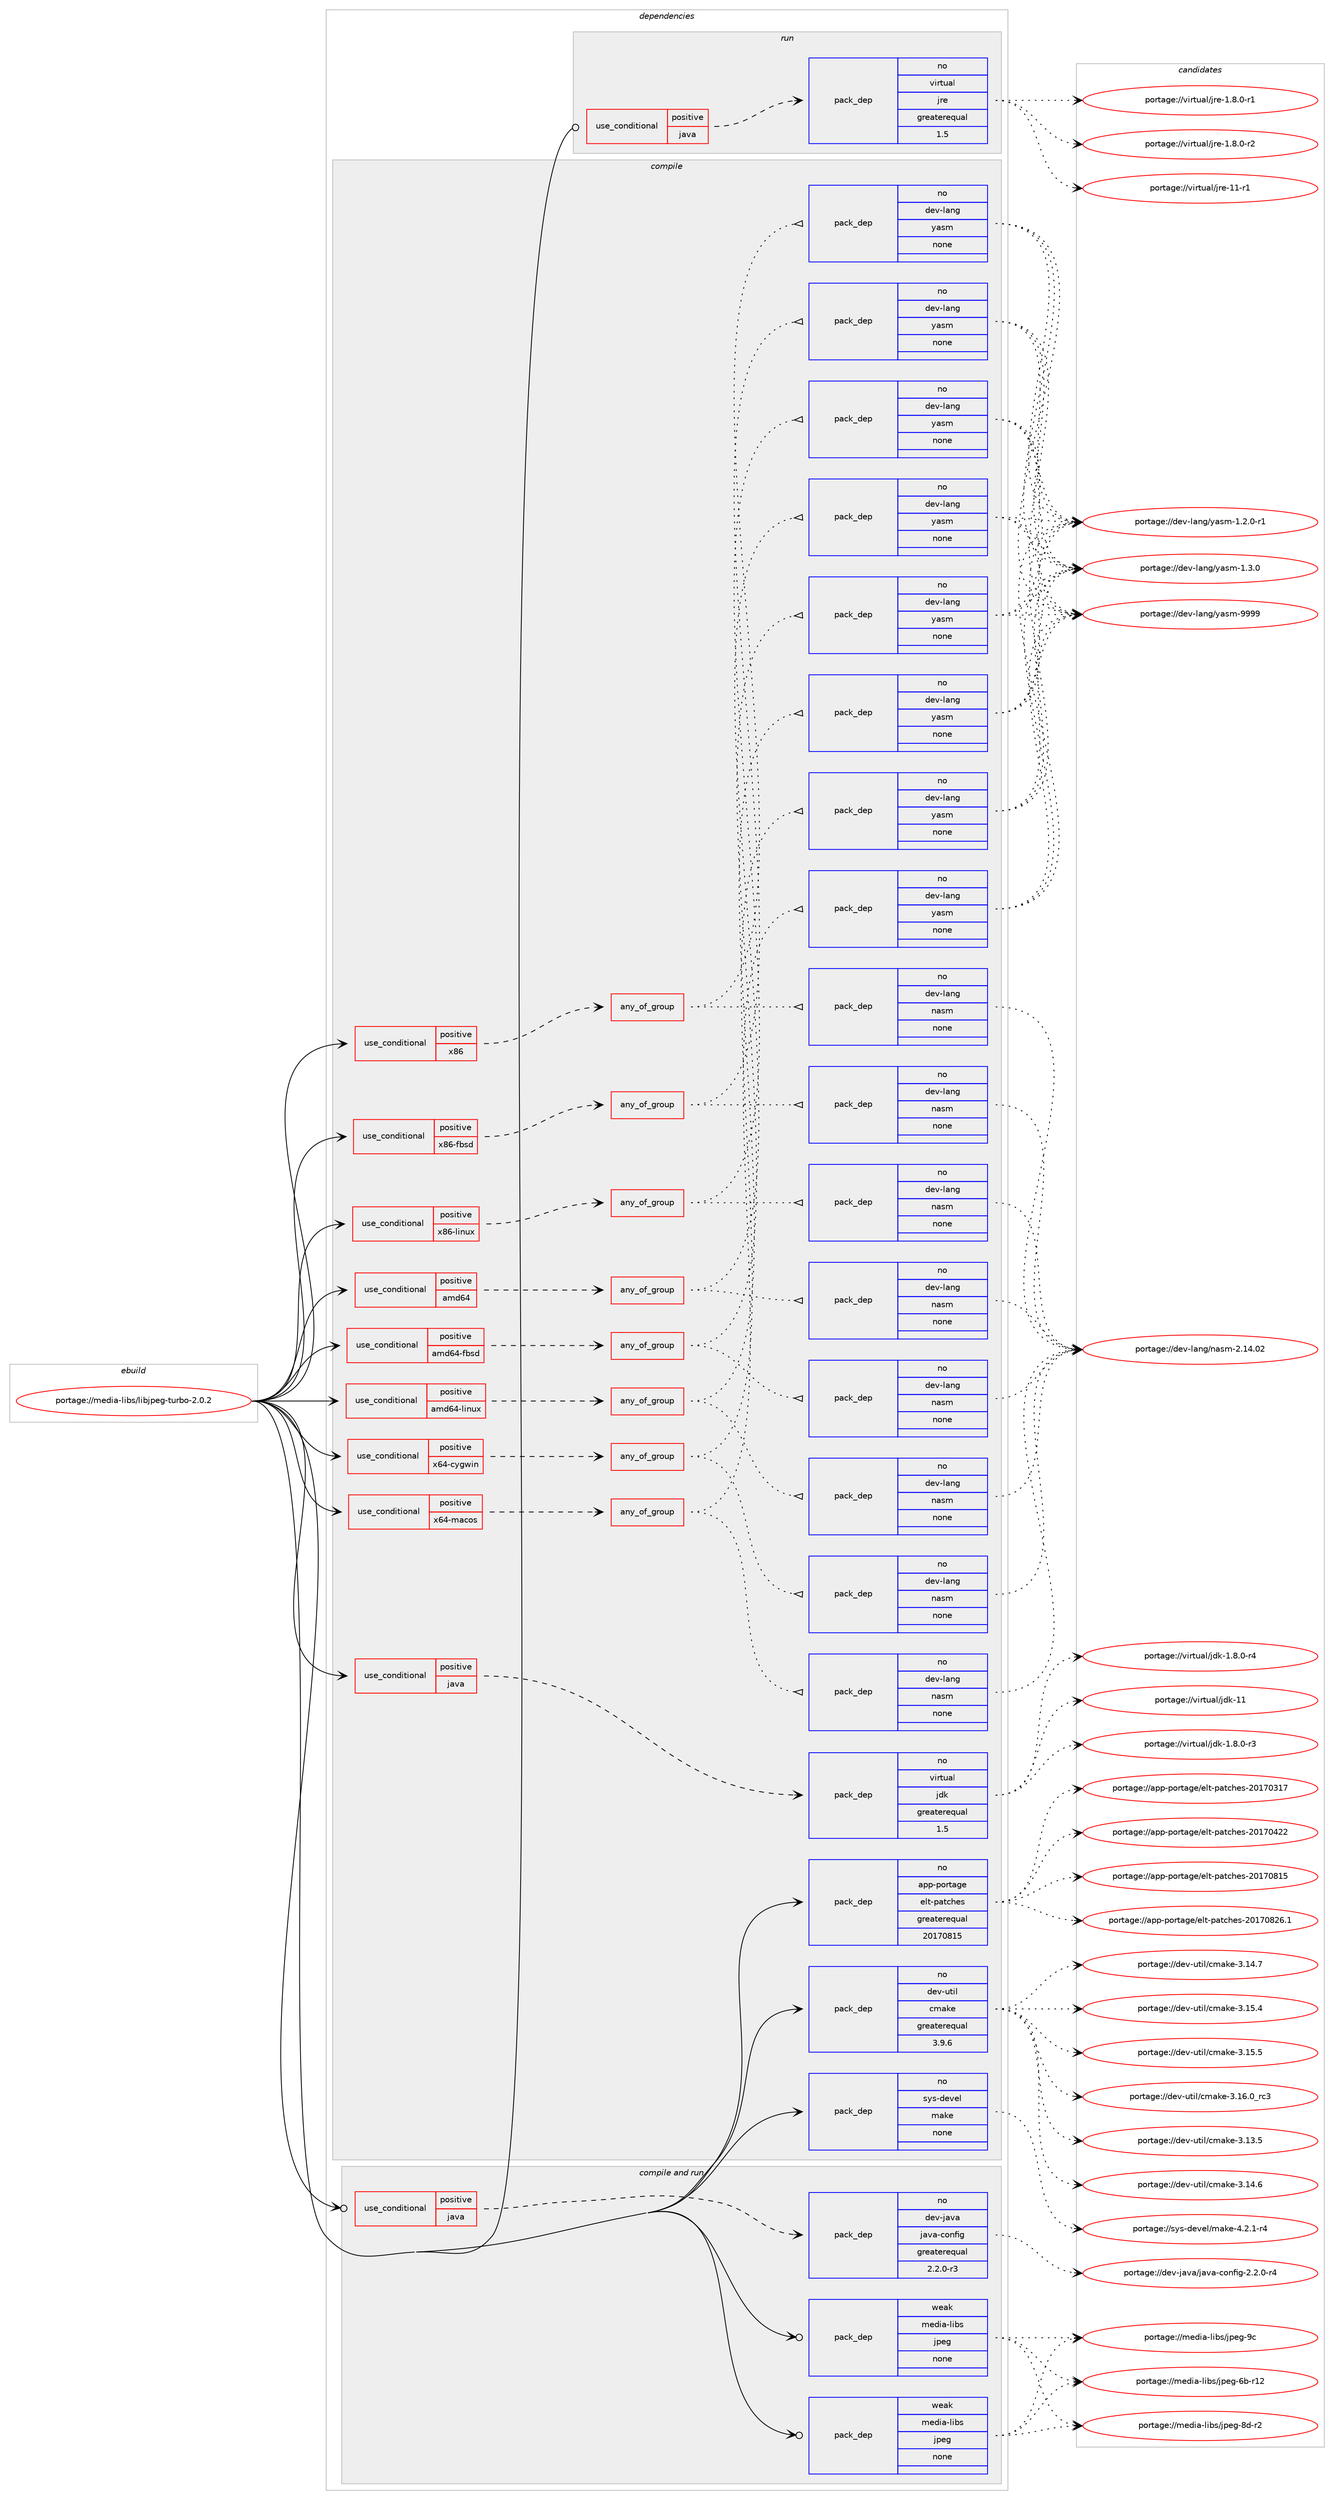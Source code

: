 digraph prolog {

# *************
# Graph options
# *************

newrank=true;
concentrate=true;
compound=true;
graph [rankdir=LR,fontname=Helvetica,fontsize=10,ranksep=1.5];#, ranksep=2.5, nodesep=0.2];
edge  [arrowhead=vee];
node  [fontname=Helvetica,fontsize=10];

# **********
# The ebuild
# **********

subgraph cluster_leftcol {
color=gray;
rank=same;
label=<<i>ebuild</i>>;
id [label="portage://media-libs/libjpeg-turbo-2.0.2", color=red, width=4, href="../media-libs/libjpeg-turbo-2.0.2.svg"];
}

# ****************
# The dependencies
# ****************

subgraph cluster_midcol {
color=gray;
label=<<i>dependencies</i>>;
subgraph cluster_compile {
fillcolor="#eeeeee";
style=filled;
label=<<i>compile</i>>;
subgraph cond80168 {
dependency321026 [label=<<TABLE BORDER="0" CELLBORDER="1" CELLSPACING="0" CELLPADDING="4"><TR><TD ROWSPAN="3" CELLPADDING="10">use_conditional</TD></TR><TR><TD>positive</TD></TR><TR><TD>amd64</TD></TR></TABLE>>, shape=none, color=red];
subgraph any5083 {
dependency321027 [label=<<TABLE BORDER="0" CELLBORDER="1" CELLSPACING="0" CELLPADDING="4"><TR><TD CELLPADDING="10">any_of_group</TD></TR></TABLE>>, shape=none, color=red];subgraph pack235642 {
dependency321028 [label=<<TABLE BORDER="0" CELLBORDER="1" CELLSPACING="0" CELLPADDING="4" WIDTH="220"><TR><TD ROWSPAN="6" CELLPADDING="30">pack_dep</TD></TR><TR><TD WIDTH="110">no</TD></TR><TR><TD>dev-lang</TD></TR><TR><TD>nasm</TD></TR><TR><TD>none</TD></TR><TR><TD></TD></TR></TABLE>>, shape=none, color=blue];
}
dependency321027:e -> dependency321028:w [weight=20,style="dotted",arrowhead="oinv"];
subgraph pack235643 {
dependency321029 [label=<<TABLE BORDER="0" CELLBORDER="1" CELLSPACING="0" CELLPADDING="4" WIDTH="220"><TR><TD ROWSPAN="6" CELLPADDING="30">pack_dep</TD></TR><TR><TD WIDTH="110">no</TD></TR><TR><TD>dev-lang</TD></TR><TR><TD>yasm</TD></TR><TR><TD>none</TD></TR><TR><TD></TD></TR></TABLE>>, shape=none, color=blue];
}
dependency321027:e -> dependency321029:w [weight=20,style="dotted",arrowhead="oinv"];
}
dependency321026:e -> dependency321027:w [weight=20,style="dashed",arrowhead="vee"];
}
id:e -> dependency321026:w [weight=20,style="solid",arrowhead="vee"];
subgraph cond80169 {
dependency321030 [label=<<TABLE BORDER="0" CELLBORDER="1" CELLSPACING="0" CELLPADDING="4"><TR><TD ROWSPAN="3" CELLPADDING="10">use_conditional</TD></TR><TR><TD>positive</TD></TR><TR><TD>amd64-fbsd</TD></TR></TABLE>>, shape=none, color=red];
subgraph any5084 {
dependency321031 [label=<<TABLE BORDER="0" CELLBORDER="1" CELLSPACING="0" CELLPADDING="4"><TR><TD CELLPADDING="10">any_of_group</TD></TR></TABLE>>, shape=none, color=red];subgraph pack235644 {
dependency321032 [label=<<TABLE BORDER="0" CELLBORDER="1" CELLSPACING="0" CELLPADDING="4" WIDTH="220"><TR><TD ROWSPAN="6" CELLPADDING="30">pack_dep</TD></TR><TR><TD WIDTH="110">no</TD></TR><TR><TD>dev-lang</TD></TR><TR><TD>nasm</TD></TR><TR><TD>none</TD></TR><TR><TD></TD></TR></TABLE>>, shape=none, color=blue];
}
dependency321031:e -> dependency321032:w [weight=20,style="dotted",arrowhead="oinv"];
subgraph pack235645 {
dependency321033 [label=<<TABLE BORDER="0" CELLBORDER="1" CELLSPACING="0" CELLPADDING="4" WIDTH="220"><TR><TD ROWSPAN="6" CELLPADDING="30">pack_dep</TD></TR><TR><TD WIDTH="110">no</TD></TR><TR><TD>dev-lang</TD></TR><TR><TD>yasm</TD></TR><TR><TD>none</TD></TR><TR><TD></TD></TR></TABLE>>, shape=none, color=blue];
}
dependency321031:e -> dependency321033:w [weight=20,style="dotted",arrowhead="oinv"];
}
dependency321030:e -> dependency321031:w [weight=20,style="dashed",arrowhead="vee"];
}
id:e -> dependency321030:w [weight=20,style="solid",arrowhead="vee"];
subgraph cond80170 {
dependency321034 [label=<<TABLE BORDER="0" CELLBORDER="1" CELLSPACING="0" CELLPADDING="4"><TR><TD ROWSPAN="3" CELLPADDING="10">use_conditional</TD></TR><TR><TD>positive</TD></TR><TR><TD>amd64-linux</TD></TR></TABLE>>, shape=none, color=red];
subgraph any5085 {
dependency321035 [label=<<TABLE BORDER="0" CELLBORDER="1" CELLSPACING="0" CELLPADDING="4"><TR><TD CELLPADDING="10">any_of_group</TD></TR></TABLE>>, shape=none, color=red];subgraph pack235646 {
dependency321036 [label=<<TABLE BORDER="0" CELLBORDER="1" CELLSPACING="0" CELLPADDING="4" WIDTH="220"><TR><TD ROWSPAN="6" CELLPADDING="30">pack_dep</TD></TR><TR><TD WIDTH="110">no</TD></TR><TR><TD>dev-lang</TD></TR><TR><TD>nasm</TD></TR><TR><TD>none</TD></TR><TR><TD></TD></TR></TABLE>>, shape=none, color=blue];
}
dependency321035:e -> dependency321036:w [weight=20,style="dotted",arrowhead="oinv"];
subgraph pack235647 {
dependency321037 [label=<<TABLE BORDER="0" CELLBORDER="1" CELLSPACING="0" CELLPADDING="4" WIDTH="220"><TR><TD ROWSPAN="6" CELLPADDING="30">pack_dep</TD></TR><TR><TD WIDTH="110">no</TD></TR><TR><TD>dev-lang</TD></TR><TR><TD>yasm</TD></TR><TR><TD>none</TD></TR><TR><TD></TD></TR></TABLE>>, shape=none, color=blue];
}
dependency321035:e -> dependency321037:w [weight=20,style="dotted",arrowhead="oinv"];
}
dependency321034:e -> dependency321035:w [weight=20,style="dashed",arrowhead="vee"];
}
id:e -> dependency321034:w [weight=20,style="solid",arrowhead="vee"];
subgraph cond80171 {
dependency321038 [label=<<TABLE BORDER="0" CELLBORDER="1" CELLSPACING="0" CELLPADDING="4"><TR><TD ROWSPAN="3" CELLPADDING="10">use_conditional</TD></TR><TR><TD>positive</TD></TR><TR><TD>java</TD></TR></TABLE>>, shape=none, color=red];
subgraph pack235648 {
dependency321039 [label=<<TABLE BORDER="0" CELLBORDER="1" CELLSPACING="0" CELLPADDING="4" WIDTH="220"><TR><TD ROWSPAN="6" CELLPADDING="30">pack_dep</TD></TR><TR><TD WIDTH="110">no</TD></TR><TR><TD>virtual</TD></TR><TR><TD>jdk</TD></TR><TR><TD>greaterequal</TD></TR><TR><TD>1.5</TD></TR></TABLE>>, shape=none, color=blue];
}
dependency321038:e -> dependency321039:w [weight=20,style="dashed",arrowhead="vee"];
}
id:e -> dependency321038:w [weight=20,style="solid",arrowhead="vee"];
subgraph cond80172 {
dependency321040 [label=<<TABLE BORDER="0" CELLBORDER="1" CELLSPACING="0" CELLPADDING="4"><TR><TD ROWSPAN="3" CELLPADDING="10">use_conditional</TD></TR><TR><TD>positive</TD></TR><TR><TD>x64-cygwin</TD></TR></TABLE>>, shape=none, color=red];
subgraph any5086 {
dependency321041 [label=<<TABLE BORDER="0" CELLBORDER="1" CELLSPACING="0" CELLPADDING="4"><TR><TD CELLPADDING="10">any_of_group</TD></TR></TABLE>>, shape=none, color=red];subgraph pack235649 {
dependency321042 [label=<<TABLE BORDER="0" CELLBORDER="1" CELLSPACING="0" CELLPADDING="4" WIDTH="220"><TR><TD ROWSPAN="6" CELLPADDING="30">pack_dep</TD></TR><TR><TD WIDTH="110">no</TD></TR><TR><TD>dev-lang</TD></TR><TR><TD>nasm</TD></TR><TR><TD>none</TD></TR><TR><TD></TD></TR></TABLE>>, shape=none, color=blue];
}
dependency321041:e -> dependency321042:w [weight=20,style="dotted",arrowhead="oinv"];
subgraph pack235650 {
dependency321043 [label=<<TABLE BORDER="0" CELLBORDER="1" CELLSPACING="0" CELLPADDING="4" WIDTH="220"><TR><TD ROWSPAN="6" CELLPADDING="30">pack_dep</TD></TR><TR><TD WIDTH="110">no</TD></TR><TR><TD>dev-lang</TD></TR><TR><TD>yasm</TD></TR><TR><TD>none</TD></TR><TR><TD></TD></TR></TABLE>>, shape=none, color=blue];
}
dependency321041:e -> dependency321043:w [weight=20,style="dotted",arrowhead="oinv"];
}
dependency321040:e -> dependency321041:w [weight=20,style="dashed",arrowhead="vee"];
}
id:e -> dependency321040:w [weight=20,style="solid",arrowhead="vee"];
subgraph cond80173 {
dependency321044 [label=<<TABLE BORDER="0" CELLBORDER="1" CELLSPACING="0" CELLPADDING="4"><TR><TD ROWSPAN="3" CELLPADDING="10">use_conditional</TD></TR><TR><TD>positive</TD></TR><TR><TD>x64-macos</TD></TR></TABLE>>, shape=none, color=red];
subgraph any5087 {
dependency321045 [label=<<TABLE BORDER="0" CELLBORDER="1" CELLSPACING="0" CELLPADDING="4"><TR><TD CELLPADDING="10">any_of_group</TD></TR></TABLE>>, shape=none, color=red];subgraph pack235651 {
dependency321046 [label=<<TABLE BORDER="0" CELLBORDER="1" CELLSPACING="0" CELLPADDING="4" WIDTH="220"><TR><TD ROWSPAN="6" CELLPADDING="30">pack_dep</TD></TR><TR><TD WIDTH="110">no</TD></TR><TR><TD>dev-lang</TD></TR><TR><TD>nasm</TD></TR><TR><TD>none</TD></TR><TR><TD></TD></TR></TABLE>>, shape=none, color=blue];
}
dependency321045:e -> dependency321046:w [weight=20,style="dotted",arrowhead="oinv"];
subgraph pack235652 {
dependency321047 [label=<<TABLE BORDER="0" CELLBORDER="1" CELLSPACING="0" CELLPADDING="4" WIDTH="220"><TR><TD ROWSPAN="6" CELLPADDING="30">pack_dep</TD></TR><TR><TD WIDTH="110">no</TD></TR><TR><TD>dev-lang</TD></TR><TR><TD>yasm</TD></TR><TR><TD>none</TD></TR><TR><TD></TD></TR></TABLE>>, shape=none, color=blue];
}
dependency321045:e -> dependency321047:w [weight=20,style="dotted",arrowhead="oinv"];
}
dependency321044:e -> dependency321045:w [weight=20,style="dashed",arrowhead="vee"];
}
id:e -> dependency321044:w [weight=20,style="solid",arrowhead="vee"];
subgraph cond80174 {
dependency321048 [label=<<TABLE BORDER="0" CELLBORDER="1" CELLSPACING="0" CELLPADDING="4"><TR><TD ROWSPAN="3" CELLPADDING="10">use_conditional</TD></TR><TR><TD>positive</TD></TR><TR><TD>x86</TD></TR></TABLE>>, shape=none, color=red];
subgraph any5088 {
dependency321049 [label=<<TABLE BORDER="0" CELLBORDER="1" CELLSPACING="0" CELLPADDING="4"><TR><TD CELLPADDING="10">any_of_group</TD></TR></TABLE>>, shape=none, color=red];subgraph pack235653 {
dependency321050 [label=<<TABLE BORDER="0" CELLBORDER="1" CELLSPACING="0" CELLPADDING="4" WIDTH="220"><TR><TD ROWSPAN="6" CELLPADDING="30">pack_dep</TD></TR><TR><TD WIDTH="110">no</TD></TR><TR><TD>dev-lang</TD></TR><TR><TD>nasm</TD></TR><TR><TD>none</TD></TR><TR><TD></TD></TR></TABLE>>, shape=none, color=blue];
}
dependency321049:e -> dependency321050:w [weight=20,style="dotted",arrowhead="oinv"];
subgraph pack235654 {
dependency321051 [label=<<TABLE BORDER="0" CELLBORDER="1" CELLSPACING="0" CELLPADDING="4" WIDTH="220"><TR><TD ROWSPAN="6" CELLPADDING="30">pack_dep</TD></TR><TR><TD WIDTH="110">no</TD></TR><TR><TD>dev-lang</TD></TR><TR><TD>yasm</TD></TR><TR><TD>none</TD></TR><TR><TD></TD></TR></TABLE>>, shape=none, color=blue];
}
dependency321049:e -> dependency321051:w [weight=20,style="dotted",arrowhead="oinv"];
}
dependency321048:e -> dependency321049:w [weight=20,style="dashed",arrowhead="vee"];
}
id:e -> dependency321048:w [weight=20,style="solid",arrowhead="vee"];
subgraph cond80175 {
dependency321052 [label=<<TABLE BORDER="0" CELLBORDER="1" CELLSPACING="0" CELLPADDING="4"><TR><TD ROWSPAN="3" CELLPADDING="10">use_conditional</TD></TR><TR><TD>positive</TD></TR><TR><TD>x86-fbsd</TD></TR></TABLE>>, shape=none, color=red];
subgraph any5089 {
dependency321053 [label=<<TABLE BORDER="0" CELLBORDER="1" CELLSPACING="0" CELLPADDING="4"><TR><TD CELLPADDING="10">any_of_group</TD></TR></TABLE>>, shape=none, color=red];subgraph pack235655 {
dependency321054 [label=<<TABLE BORDER="0" CELLBORDER="1" CELLSPACING="0" CELLPADDING="4" WIDTH="220"><TR><TD ROWSPAN="6" CELLPADDING="30">pack_dep</TD></TR><TR><TD WIDTH="110">no</TD></TR><TR><TD>dev-lang</TD></TR><TR><TD>nasm</TD></TR><TR><TD>none</TD></TR><TR><TD></TD></TR></TABLE>>, shape=none, color=blue];
}
dependency321053:e -> dependency321054:w [weight=20,style="dotted",arrowhead="oinv"];
subgraph pack235656 {
dependency321055 [label=<<TABLE BORDER="0" CELLBORDER="1" CELLSPACING="0" CELLPADDING="4" WIDTH="220"><TR><TD ROWSPAN="6" CELLPADDING="30">pack_dep</TD></TR><TR><TD WIDTH="110">no</TD></TR><TR><TD>dev-lang</TD></TR><TR><TD>yasm</TD></TR><TR><TD>none</TD></TR><TR><TD></TD></TR></TABLE>>, shape=none, color=blue];
}
dependency321053:e -> dependency321055:w [weight=20,style="dotted",arrowhead="oinv"];
}
dependency321052:e -> dependency321053:w [weight=20,style="dashed",arrowhead="vee"];
}
id:e -> dependency321052:w [weight=20,style="solid",arrowhead="vee"];
subgraph cond80176 {
dependency321056 [label=<<TABLE BORDER="0" CELLBORDER="1" CELLSPACING="0" CELLPADDING="4"><TR><TD ROWSPAN="3" CELLPADDING="10">use_conditional</TD></TR><TR><TD>positive</TD></TR><TR><TD>x86-linux</TD></TR></TABLE>>, shape=none, color=red];
subgraph any5090 {
dependency321057 [label=<<TABLE BORDER="0" CELLBORDER="1" CELLSPACING="0" CELLPADDING="4"><TR><TD CELLPADDING="10">any_of_group</TD></TR></TABLE>>, shape=none, color=red];subgraph pack235657 {
dependency321058 [label=<<TABLE BORDER="0" CELLBORDER="1" CELLSPACING="0" CELLPADDING="4" WIDTH="220"><TR><TD ROWSPAN="6" CELLPADDING="30">pack_dep</TD></TR><TR><TD WIDTH="110">no</TD></TR><TR><TD>dev-lang</TD></TR><TR><TD>nasm</TD></TR><TR><TD>none</TD></TR><TR><TD></TD></TR></TABLE>>, shape=none, color=blue];
}
dependency321057:e -> dependency321058:w [weight=20,style="dotted",arrowhead="oinv"];
subgraph pack235658 {
dependency321059 [label=<<TABLE BORDER="0" CELLBORDER="1" CELLSPACING="0" CELLPADDING="4" WIDTH="220"><TR><TD ROWSPAN="6" CELLPADDING="30">pack_dep</TD></TR><TR><TD WIDTH="110">no</TD></TR><TR><TD>dev-lang</TD></TR><TR><TD>yasm</TD></TR><TR><TD>none</TD></TR><TR><TD></TD></TR></TABLE>>, shape=none, color=blue];
}
dependency321057:e -> dependency321059:w [weight=20,style="dotted",arrowhead="oinv"];
}
dependency321056:e -> dependency321057:w [weight=20,style="dashed",arrowhead="vee"];
}
id:e -> dependency321056:w [weight=20,style="solid",arrowhead="vee"];
subgraph pack235659 {
dependency321060 [label=<<TABLE BORDER="0" CELLBORDER="1" CELLSPACING="0" CELLPADDING="4" WIDTH="220"><TR><TD ROWSPAN="6" CELLPADDING="30">pack_dep</TD></TR><TR><TD WIDTH="110">no</TD></TR><TR><TD>app-portage</TD></TR><TR><TD>elt-patches</TD></TR><TR><TD>greaterequal</TD></TR><TR><TD>20170815</TD></TR></TABLE>>, shape=none, color=blue];
}
id:e -> dependency321060:w [weight=20,style="solid",arrowhead="vee"];
subgraph pack235660 {
dependency321061 [label=<<TABLE BORDER="0" CELLBORDER="1" CELLSPACING="0" CELLPADDING="4" WIDTH="220"><TR><TD ROWSPAN="6" CELLPADDING="30">pack_dep</TD></TR><TR><TD WIDTH="110">no</TD></TR><TR><TD>dev-util</TD></TR><TR><TD>cmake</TD></TR><TR><TD>greaterequal</TD></TR><TR><TD>3.9.6</TD></TR></TABLE>>, shape=none, color=blue];
}
id:e -> dependency321061:w [weight=20,style="solid",arrowhead="vee"];
subgraph pack235661 {
dependency321062 [label=<<TABLE BORDER="0" CELLBORDER="1" CELLSPACING="0" CELLPADDING="4" WIDTH="220"><TR><TD ROWSPAN="6" CELLPADDING="30">pack_dep</TD></TR><TR><TD WIDTH="110">no</TD></TR><TR><TD>sys-devel</TD></TR><TR><TD>make</TD></TR><TR><TD>none</TD></TR><TR><TD></TD></TR></TABLE>>, shape=none, color=blue];
}
id:e -> dependency321062:w [weight=20,style="solid",arrowhead="vee"];
}
subgraph cluster_compileandrun {
fillcolor="#eeeeee";
style=filled;
label=<<i>compile and run</i>>;
subgraph cond80177 {
dependency321063 [label=<<TABLE BORDER="0" CELLBORDER="1" CELLSPACING="0" CELLPADDING="4"><TR><TD ROWSPAN="3" CELLPADDING="10">use_conditional</TD></TR><TR><TD>positive</TD></TR><TR><TD>java</TD></TR></TABLE>>, shape=none, color=red];
subgraph pack235662 {
dependency321064 [label=<<TABLE BORDER="0" CELLBORDER="1" CELLSPACING="0" CELLPADDING="4" WIDTH="220"><TR><TD ROWSPAN="6" CELLPADDING="30">pack_dep</TD></TR><TR><TD WIDTH="110">no</TD></TR><TR><TD>dev-java</TD></TR><TR><TD>java-config</TD></TR><TR><TD>greaterequal</TD></TR><TR><TD>2.2.0-r3</TD></TR></TABLE>>, shape=none, color=blue];
}
dependency321063:e -> dependency321064:w [weight=20,style="dashed",arrowhead="vee"];
}
id:e -> dependency321063:w [weight=20,style="solid",arrowhead="odotvee"];
subgraph pack235663 {
dependency321065 [label=<<TABLE BORDER="0" CELLBORDER="1" CELLSPACING="0" CELLPADDING="4" WIDTH="220"><TR><TD ROWSPAN="6" CELLPADDING="30">pack_dep</TD></TR><TR><TD WIDTH="110">weak</TD></TR><TR><TD>media-libs</TD></TR><TR><TD>jpeg</TD></TR><TR><TD>none</TD></TR><TR><TD></TD></TR></TABLE>>, shape=none, color=blue];
}
id:e -> dependency321065:w [weight=20,style="solid",arrowhead="odotvee"];
subgraph pack235664 {
dependency321066 [label=<<TABLE BORDER="0" CELLBORDER="1" CELLSPACING="0" CELLPADDING="4" WIDTH="220"><TR><TD ROWSPAN="6" CELLPADDING="30">pack_dep</TD></TR><TR><TD WIDTH="110">weak</TD></TR><TR><TD>media-libs</TD></TR><TR><TD>jpeg</TD></TR><TR><TD>none</TD></TR><TR><TD></TD></TR></TABLE>>, shape=none, color=blue];
}
id:e -> dependency321066:w [weight=20,style="solid",arrowhead="odotvee"];
}
subgraph cluster_run {
fillcolor="#eeeeee";
style=filled;
label=<<i>run</i>>;
subgraph cond80178 {
dependency321067 [label=<<TABLE BORDER="0" CELLBORDER="1" CELLSPACING="0" CELLPADDING="4"><TR><TD ROWSPAN="3" CELLPADDING="10">use_conditional</TD></TR><TR><TD>positive</TD></TR><TR><TD>java</TD></TR></TABLE>>, shape=none, color=red];
subgraph pack235665 {
dependency321068 [label=<<TABLE BORDER="0" CELLBORDER="1" CELLSPACING="0" CELLPADDING="4" WIDTH="220"><TR><TD ROWSPAN="6" CELLPADDING="30">pack_dep</TD></TR><TR><TD WIDTH="110">no</TD></TR><TR><TD>virtual</TD></TR><TR><TD>jre</TD></TR><TR><TD>greaterequal</TD></TR><TR><TD>1.5</TD></TR></TABLE>>, shape=none, color=blue];
}
dependency321067:e -> dependency321068:w [weight=20,style="dashed",arrowhead="vee"];
}
id:e -> dependency321067:w [weight=20,style="solid",arrowhead="odot"];
}
}

# **************
# The candidates
# **************

subgraph cluster_choices {
rank=same;
color=gray;
label=<<i>candidates</i>>;

subgraph choice235642 {
color=black;
nodesep=1;
choiceportage100101118451089711010347110971151094550464952464850 [label="portage://dev-lang/nasm-2.14.02", color=red, width=4,href="../dev-lang/nasm-2.14.02.svg"];
dependency321028:e -> choiceportage100101118451089711010347110971151094550464952464850:w [style=dotted,weight="100"];
}
subgraph choice235643 {
color=black;
nodesep=1;
choiceportage100101118451089711010347121971151094549465046484511449 [label="portage://dev-lang/yasm-1.2.0-r1", color=red, width=4,href="../dev-lang/yasm-1.2.0-r1.svg"];
choiceportage10010111845108971101034712197115109454946514648 [label="portage://dev-lang/yasm-1.3.0", color=red, width=4,href="../dev-lang/yasm-1.3.0.svg"];
choiceportage100101118451089711010347121971151094557575757 [label="portage://dev-lang/yasm-9999", color=red, width=4,href="../dev-lang/yasm-9999.svg"];
dependency321029:e -> choiceportage100101118451089711010347121971151094549465046484511449:w [style=dotted,weight="100"];
dependency321029:e -> choiceportage10010111845108971101034712197115109454946514648:w [style=dotted,weight="100"];
dependency321029:e -> choiceportage100101118451089711010347121971151094557575757:w [style=dotted,weight="100"];
}
subgraph choice235644 {
color=black;
nodesep=1;
choiceportage100101118451089711010347110971151094550464952464850 [label="portage://dev-lang/nasm-2.14.02", color=red, width=4,href="../dev-lang/nasm-2.14.02.svg"];
dependency321032:e -> choiceportage100101118451089711010347110971151094550464952464850:w [style=dotted,weight="100"];
}
subgraph choice235645 {
color=black;
nodesep=1;
choiceportage100101118451089711010347121971151094549465046484511449 [label="portage://dev-lang/yasm-1.2.0-r1", color=red, width=4,href="../dev-lang/yasm-1.2.0-r1.svg"];
choiceportage10010111845108971101034712197115109454946514648 [label="portage://dev-lang/yasm-1.3.0", color=red, width=4,href="../dev-lang/yasm-1.3.0.svg"];
choiceportage100101118451089711010347121971151094557575757 [label="portage://dev-lang/yasm-9999", color=red, width=4,href="../dev-lang/yasm-9999.svg"];
dependency321033:e -> choiceportage100101118451089711010347121971151094549465046484511449:w [style=dotted,weight="100"];
dependency321033:e -> choiceportage10010111845108971101034712197115109454946514648:w [style=dotted,weight="100"];
dependency321033:e -> choiceportage100101118451089711010347121971151094557575757:w [style=dotted,weight="100"];
}
subgraph choice235646 {
color=black;
nodesep=1;
choiceportage100101118451089711010347110971151094550464952464850 [label="portage://dev-lang/nasm-2.14.02", color=red, width=4,href="../dev-lang/nasm-2.14.02.svg"];
dependency321036:e -> choiceportage100101118451089711010347110971151094550464952464850:w [style=dotted,weight="100"];
}
subgraph choice235647 {
color=black;
nodesep=1;
choiceportage100101118451089711010347121971151094549465046484511449 [label="portage://dev-lang/yasm-1.2.0-r1", color=red, width=4,href="../dev-lang/yasm-1.2.0-r1.svg"];
choiceportage10010111845108971101034712197115109454946514648 [label="portage://dev-lang/yasm-1.3.0", color=red, width=4,href="../dev-lang/yasm-1.3.0.svg"];
choiceportage100101118451089711010347121971151094557575757 [label="portage://dev-lang/yasm-9999", color=red, width=4,href="../dev-lang/yasm-9999.svg"];
dependency321037:e -> choiceportage100101118451089711010347121971151094549465046484511449:w [style=dotted,weight="100"];
dependency321037:e -> choiceportage10010111845108971101034712197115109454946514648:w [style=dotted,weight="100"];
dependency321037:e -> choiceportage100101118451089711010347121971151094557575757:w [style=dotted,weight="100"];
}
subgraph choice235648 {
color=black;
nodesep=1;
choiceportage11810511411611797108471061001074549465646484511451 [label="portage://virtual/jdk-1.8.0-r3", color=red, width=4,href="../virtual/jdk-1.8.0-r3.svg"];
choiceportage11810511411611797108471061001074549465646484511452 [label="portage://virtual/jdk-1.8.0-r4", color=red, width=4,href="../virtual/jdk-1.8.0-r4.svg"];
choiceportage1181051141161179710847106100107454949 [label="portage://virtual/jdk-11", color=red, width=4,href="../virtual/jdk-11.svg"];
dependency321039:e -> choiceportage11810511411611797108471061001074549465646484511451:w [style=dotted,weight="100"];
dependency321039:e -> choiceportage11810511411611797108471061001074549465646484511452:w [style=dotted,weight="100"];
dependency321039:e -> choiceportage1181051141161179710847106100107454949:w [style=dotted,weight="100"];
}
subgraph choice235649 {
color=black;
nodesep=1;
choiceportage100101118451089711010347110971151094550464952464850 [label="portage://dev-lang/nasm-2.14.02", color=red, width=4,href="../dev-lang/nasm-2.14.02.svg"];
dependency321042:e -> choiceportage100101118451089711010347110971151094550464952464850:w [style=dotted,weight="100"];
}
subgraph choice235650 {
color=black;
nodesep=1;
choiceportage100101118451089711010347121971151094549465046484511449 [label="portage://dev-lang/yasm-1.2.0-r1", color=red, width=4,href="../dev-lang/yasm-1.2.0-r1.svg"];
choiceportage10010111845108971101034712197115109454946514648 [label="portage://dev-lang/yasm-1.3.0", color=red, width=4,href="../dev-lang/yasm-1.3.0.svg"];
choiceportage100101118451089711010347121971151094557575757 [label="portage://dev-lang/yasm-9999", color=red, width=4,href="../dev-lang/yasm-9999.svg"];
dependency321043:e -> choiceportage100101118451089711010347121971151094549465046484511449:w [style=dotted,weight="100"];
dependency321043:e -> choiceportage10010111845108971101034712197115109454946514648:w [style=dotted,weight="100"];
dependency321043:e -> choiceportage100101118451089711010347121971151094557575757:w [style=dotted,weight="100"];
}
subgraph choice235651 {
color=black;
nodesep=1;
choiceportage100101118451089711010347110971151094550464952464850 [label="portage://dev-lang/nasm-2.14.02", color=red, width=4,href="../dev-lang/nasm-2.14.02.svg"];
dependency321046:e -> choiceportage100101118451089711010347110971151094550464952464850:w [style=dotted,weight="100"];
}
subgraph choice235652 {
color=black;
nodesep=1;
choiceportage100101118451089711010347121971151094549465046484511449 [label="portage://dev-lang/yasm-1.2.0-r1", color=red, width=4,href="../dev-lang/yasm-1.2.0-r1.svg"];
choiceportage10010111845108971101034712197115109454946514648 [label="portage://dev-lang/yasm-1.3.0", color=red, width=4,href="../dev-lang/yasm-1.3.0.svg"];
choiceportage100101118451089711010347121971151094557575757 [label="portage://dev-lang/yasm-9999", color=red, width=4,href="../dev-lang/yasm-9999.svg"];
dependency321047:e -> choiceportage100101118451089711010347121971151094549465046484511449:w [style=dotted,weight="100"];
dependency321047:e -> choiceportage10010111845108971101034712197115109454946514648:w [style=dotted,weight="100"];
dependency321047:e -> choiceportage100101118451089711010347121971151094557575757:w [style=dotted,weight="100"];
}
subgraph choice235653 {
color=black;
nodesep=1;
choiceportage100101118451089711010347110971151094550464952464850 [label="portage://dev-lang/nasm-2.14.02", color=red, width=4,href="../dev-lang/nasm-2.14.02.svg"];
dependency321050:e -> choiceportage100101118451089711010347110971151094550464952464850:w [style=dotted,weight="100"];
}
subgraph choice235654 {
color=black;
nodesep=1;
choiceportage100101118451089711010347121971151094549465046484511449 [label="portage://dev-lang/yasm-1.2.0-r1", color=red, width=4,href="../dev-lang/yasm-1.2.0-r1.svg"];
choiceportage10010111845108971101034712197115109454946514648 [label="portage://dev-lang/yasm-1.3.0", color=red, width=4,href="../dev-lang/yasm-1.3.0.svg"];
choiceportage100101118451089711010347121971151094557575757 [label="portage://dev-lang/yasm-9999", color=red, width=4,href="../dev-lang/yasm-9999.svg"];
dependency321051:e -> choiceportage100101118451089711010347121971151094549465046484511449:w [style=dotted,weight="100"];
dependency321051:e -> choiceportage10010111845108971101034712197115109454946514648:w [style=dotted,weight="100"];
dependency321051:e -> choiceportage100101118451089711010347121971151094557575757:w [style=dotted,weight="100"];
}
subgraph choice235655 {
color=black;
nodesep=1;
choiceportage100101118451089711010347110971151094550464952464850 [label="portage://dev-lang/nasm-2.14.02", color=red, width=4,href="../dev-lang/nasm-2.14.02.svg"];
dependency321054:e -> choiceportage100101118451089711010347110971151094550464952464850:w [style=dotted,weight="100"];
}
subgraph choice235656 {
color=black;
nodesep=1;
choiceportage100101118451089711010347121971151094549465046484511449 [label="portage://dev-lang/yasm-1.2.0-r1", color=red, width=4,href="../dev-lang/yasm-1.2.0-r1.svg"];
choiceportage10010111845108971101034712197115109454946514648 [label="portage://dev-lang/yasm-1.3.0", color=red, width=4,href="../dev-lang/yasm-1.3.0.svg"];
choiceportage100101118451089711010347121971151094557575757 [label="portage://dev-lang/yasm-9999", color=red, width=4,href="../dev-lang/yasm-9999.svg"];
dependency321055:e -> choiceportage100101118451089711010347121971151094549465046484511449:w [style=dotted,weight="100"];
dependency321055:e -> choiceportage10010111845108971101034712197115109454946514648:w [style=dotted,weight="100"];
dependency321055:e -> choiceportage100101118451089711010347121971151094557575757:w [style=dotted,weight="100"];
}
subgraph choice235657 {
color=black;
nodesep=1;
choiceportage100101118451089711010347110971151094550464952464850 [label="portage://dev-lang/nasm-2.14.02", color=red, width=4,href="../dev-lang/nasm-2.14.02.svg"];
dependency321058:e -> choiceportage100101118451089711010347110971151094550464952464850:w [style=dotted,weight="100"];
}
subgraph choice235658 {
color=black;
nodesep=1;
choiceportage100101118451089711010347121971151094549465046484511449 [label="portage://dev-lang/yasm-1.2.0-r1", color=red, width=4,href="../dev-lang/yasm-1.2.0-r1.svg"];
choiceportage10010111845108971101034712197115109454946514648 [label="portage://dev-lang/yasm-1.3.0", color=red, width=4,href="../dev-lang/yasm-1.3.0.svg"];
choiceportage100101118451089711010347121971151094557575757 [label="portage://dev-lang/yasm-9999", color=red, width=4,href="../dev-lang/yasm-9999.svg"];
dependency321059:e -> choiceportage100101118451089711010347121971151094549465046484511449:w [style=dotted,weight="100"];
dependency321059:e -> choiceportage10010111845108971101034712197115109454946514648:w [style=dotted,weight="100"];
dependency321059:e -> choiceportage100101118451089711010347121971151094557575757:w [style=dotted,weight="100"];
}
subgraph choice235659 {
color=black;
nodesep=1;
choiceportage97112112451121111141169710310147101108116451129711699104101115455048495548514955 [label="portage://app-portage/elt-patches-20170317", color=red, width=4,href="../app-portage/elt-patches-20170317.svg"];
choiceportage97112112451121111141169710310147101108116451129711699104101115455048495548525050 [label="portage://app-portage/elt-patches-20170422", color=red, width=4,href="../app-portage/elt-patches-20170422.svg"];
choiceportage97112112451121111141169710310147101108116451129711699104101115455048495548564953 [label="portage://app-portage/elt-patches-20170815", color=red, width=4,href="../app-portage/elt-patches-20170815.svg"];
choiceportage971121124511211111411697103101471011081164511297116991041011154550484955485650544649 [label="portage://app-portage/elt-patches-20170826.1", color=red, width=4,href="../app-portage/elt-patches-20170826.1.svg"];
dependency321060:e -> choiceportage97112112451121111141169710310147101108116451129711699104101115455048495548514955:w [style=dotted,weight="100"];
dependency321060:e -> choiceportage97112112451121111141169710310147101108116451129711699104101115455048495548525050:w [style=dotted,weight="100"];
dependency321060:e -> choiceportage97112112451121111141169710310147101108116451129711699104101115455048495548564953:w [style=dotted,weight="100"];
dependency321060:e -> choiceportage971121124511211111411697103101471011081164511297116991041011154550484955485650544649:w [style=dotted,weight="100"];
}
subgraph choice235660 {
color=black;
nodesep=1;
choiceportage1001011184511711610510847991099710710145514649514653 [label="portage://dev-util/cmake-3.13.5", color=red, width=4,href="../dev-util/cmake-3.13.5.svg"];
choiceportage1001011184511711610510847991099710710145514649524654 [label="portage://dev-util/cmake-3.14.6", color=red, width=4,href="../dev-util/cmake-3.14.6.svg"];
choiceportage1001011184511711610510847991099710710145514649524655 [label="portage://dev-util/cmake-3.14.7", color=red, width=4,href="../dev-util/cmake-3.14.7.svg"];
choiceportage1001011184511711610510847991099710710145514649534652 [label="portage://dev-util/cmake-3.15.4", color=red, width=4,href="../dev-util/cmake-3.15.4.svg"];
choiceportage1001011184511711610510847991099710710145514649534653 [label="portage://dev-util/cmake-3.15.5", color=red, width=4,href="../dev-util/cmake-3.15.5.svg"];
choiceportage1001011184511711610510847991099710710145514649544648951149951 [label="portage://dev-util/cmake-3.16.0_rc3", color=red, width=4,href="../dev-util/cmake-3.16.0_rc3.svg"];
dependency321061:e -> choiceportage1001011184511711610510847991099710710145514649514653:w [style=dotted,weight="100"];
dependency321061:e -> choiceportage1001011184511711610510847991099710710145514649524654:w [style=dotted,weight="100"];
dependency321061:e -> choiceportage1001011184511711610510847991099710710145514649524655:w [style=dotted,weight="100"];
dependency321061:e -> choiceportage1001011184511711610510847991099710710145514649534652:w [style=dotted,weight="100"];
dependency321061:e -> choiceportage1001011184511711610510847991099710710145514649534653:w [style=dotted,weight="100"];
dependency321061:e -> choiceportage1001011184511711610510847991099710710145514649544648951149951:w [style=dotted,weight="100"];
}
subgraph choice235661 {
color=black;
nodesep=1;
choiceportage1151211154510010111810110847109971071014552465046494511452 [label="portage://sys-devel/make-4.2.1-r4", color=red, width=4,href="../sys-devel/make-4.2.1-r4.svg"];
dependency321062:e -> choiceportage1151211154510010111810110847109971071014552465046494511452:w [style=dotted,weight="100"];
}
subgraph choice235662 {
color=black;
nodesep=1;
choiceportage10010111845106971189747106971189745991111101021051034550465046484511452 [label="portage://dev-java/java-config-2.2.0-r4", color=red, width=4,href="../dev-java/java-config-2.2.0-r4.svg"];
dependency321064:e -> choiceportage10010111845106971189747106971189745991111101021051034550465046484511452:w [style=dotted,weight="100"];
}
subgraph choice235663 {
color=black;
nodesep=1;
choiceportage10910110010597451081059811547106112101103455498451144950 [label="portage://media-libs/jpeg-6b-r12", color=red, width=4,href="../media-libs/jpeg-6b-r12.svg"];
choiceportage1091011001059745108105981154710611210110345561004511450 [label="portage://media-libs/jpeg-8d-r2", color=red, width=4,href="../media-libs/jpeg-8d-r2.svg"];
choiceportage10910110010597451081059811547106112101103455799 [label="portage://media-libs/jpeg-9c", color=red, width=4,href="../media-libs/jpeg-9c.svg"];
dependency321065:e -> choiceportage10910110010597451081059811547106112101103455498451144950:w [style=dotted,weight="100"];
dependency321065:e -> choiceportage1091011001059745108105981154710611210110345561004511450:w [style=dotted,weight="100"];
dependency321065:e -> choiceportage10910110010597451081059811547106112101103455799:w [style=dotted,weight="100"];
}
subgraph choice235664 {
color=black;
nodesep=1;
choiceportage10910110010597451081059811547106112101103455498451144950 [label="portage://media-libs/jpeg-6b-r12", color=red, width=4,href="../media-libs/jpeg-6b-r12.svg"];
choiceportage1091011001059745108105981154710611210110345561004511450 [label="portage://media-libs/jpeg-8d-r2", color=red, width=4,href="../media-libs/jpeg-8d-r2.svg"];
choiceportage10910110010597451081059811547106112101103455799 [label="portage://media-libs/jpeg-9c", color=red, width=4,href="../media-libs/jpeg-9c.svg"];
dependency321066:e -> choiceportage10910110010597451081059811547106112101103455498451144950:w [style=dotted,weight="100"];
dependency321066:e -> choiceportage1091011001059745108105981154710611210110345561004511450:w [style=dotted,weight="100"];
dependency321066:e -> choiceportage10910110010597451081059811547106112101103455799:w [style=dotted,weight="100"];
}
subgraph choice235665 {
color=black;
nodesep=1;
choiceportage11810511411611797108471061141014549465646484511449 [label="portage://virtual/jre-1.8.0-r1", color=red, width=4,href="../virtual/jre-1.8.0-r1.svg"];
choiceportage11810511411611797108471061141014549465646484511450 [label="portage://virtual/jre-1.8.0-r2", color=red, width=4,href="../virtual/jre-1.8.0-r2.svg"];
choiceportage11810511411611797108471061141014549494511449 [label="portage://virtual/jre-11-r1", color=red, width=4,href="../virtual/jre-11-r1.svg"];
dependency321068:e -> choiceportage11810511411611797108471061141014549465646484511449:w [style=dotted,weight="100"];
dependency321068:e -> choiceportage11810511411611797108471061141014549465646484511450:w [style=dotted,weight="100"];
dependency321068:e -> choiceportage11810511411611797108471061141014549494511449:w [style=dotted,weight="100"];
}
}

}
